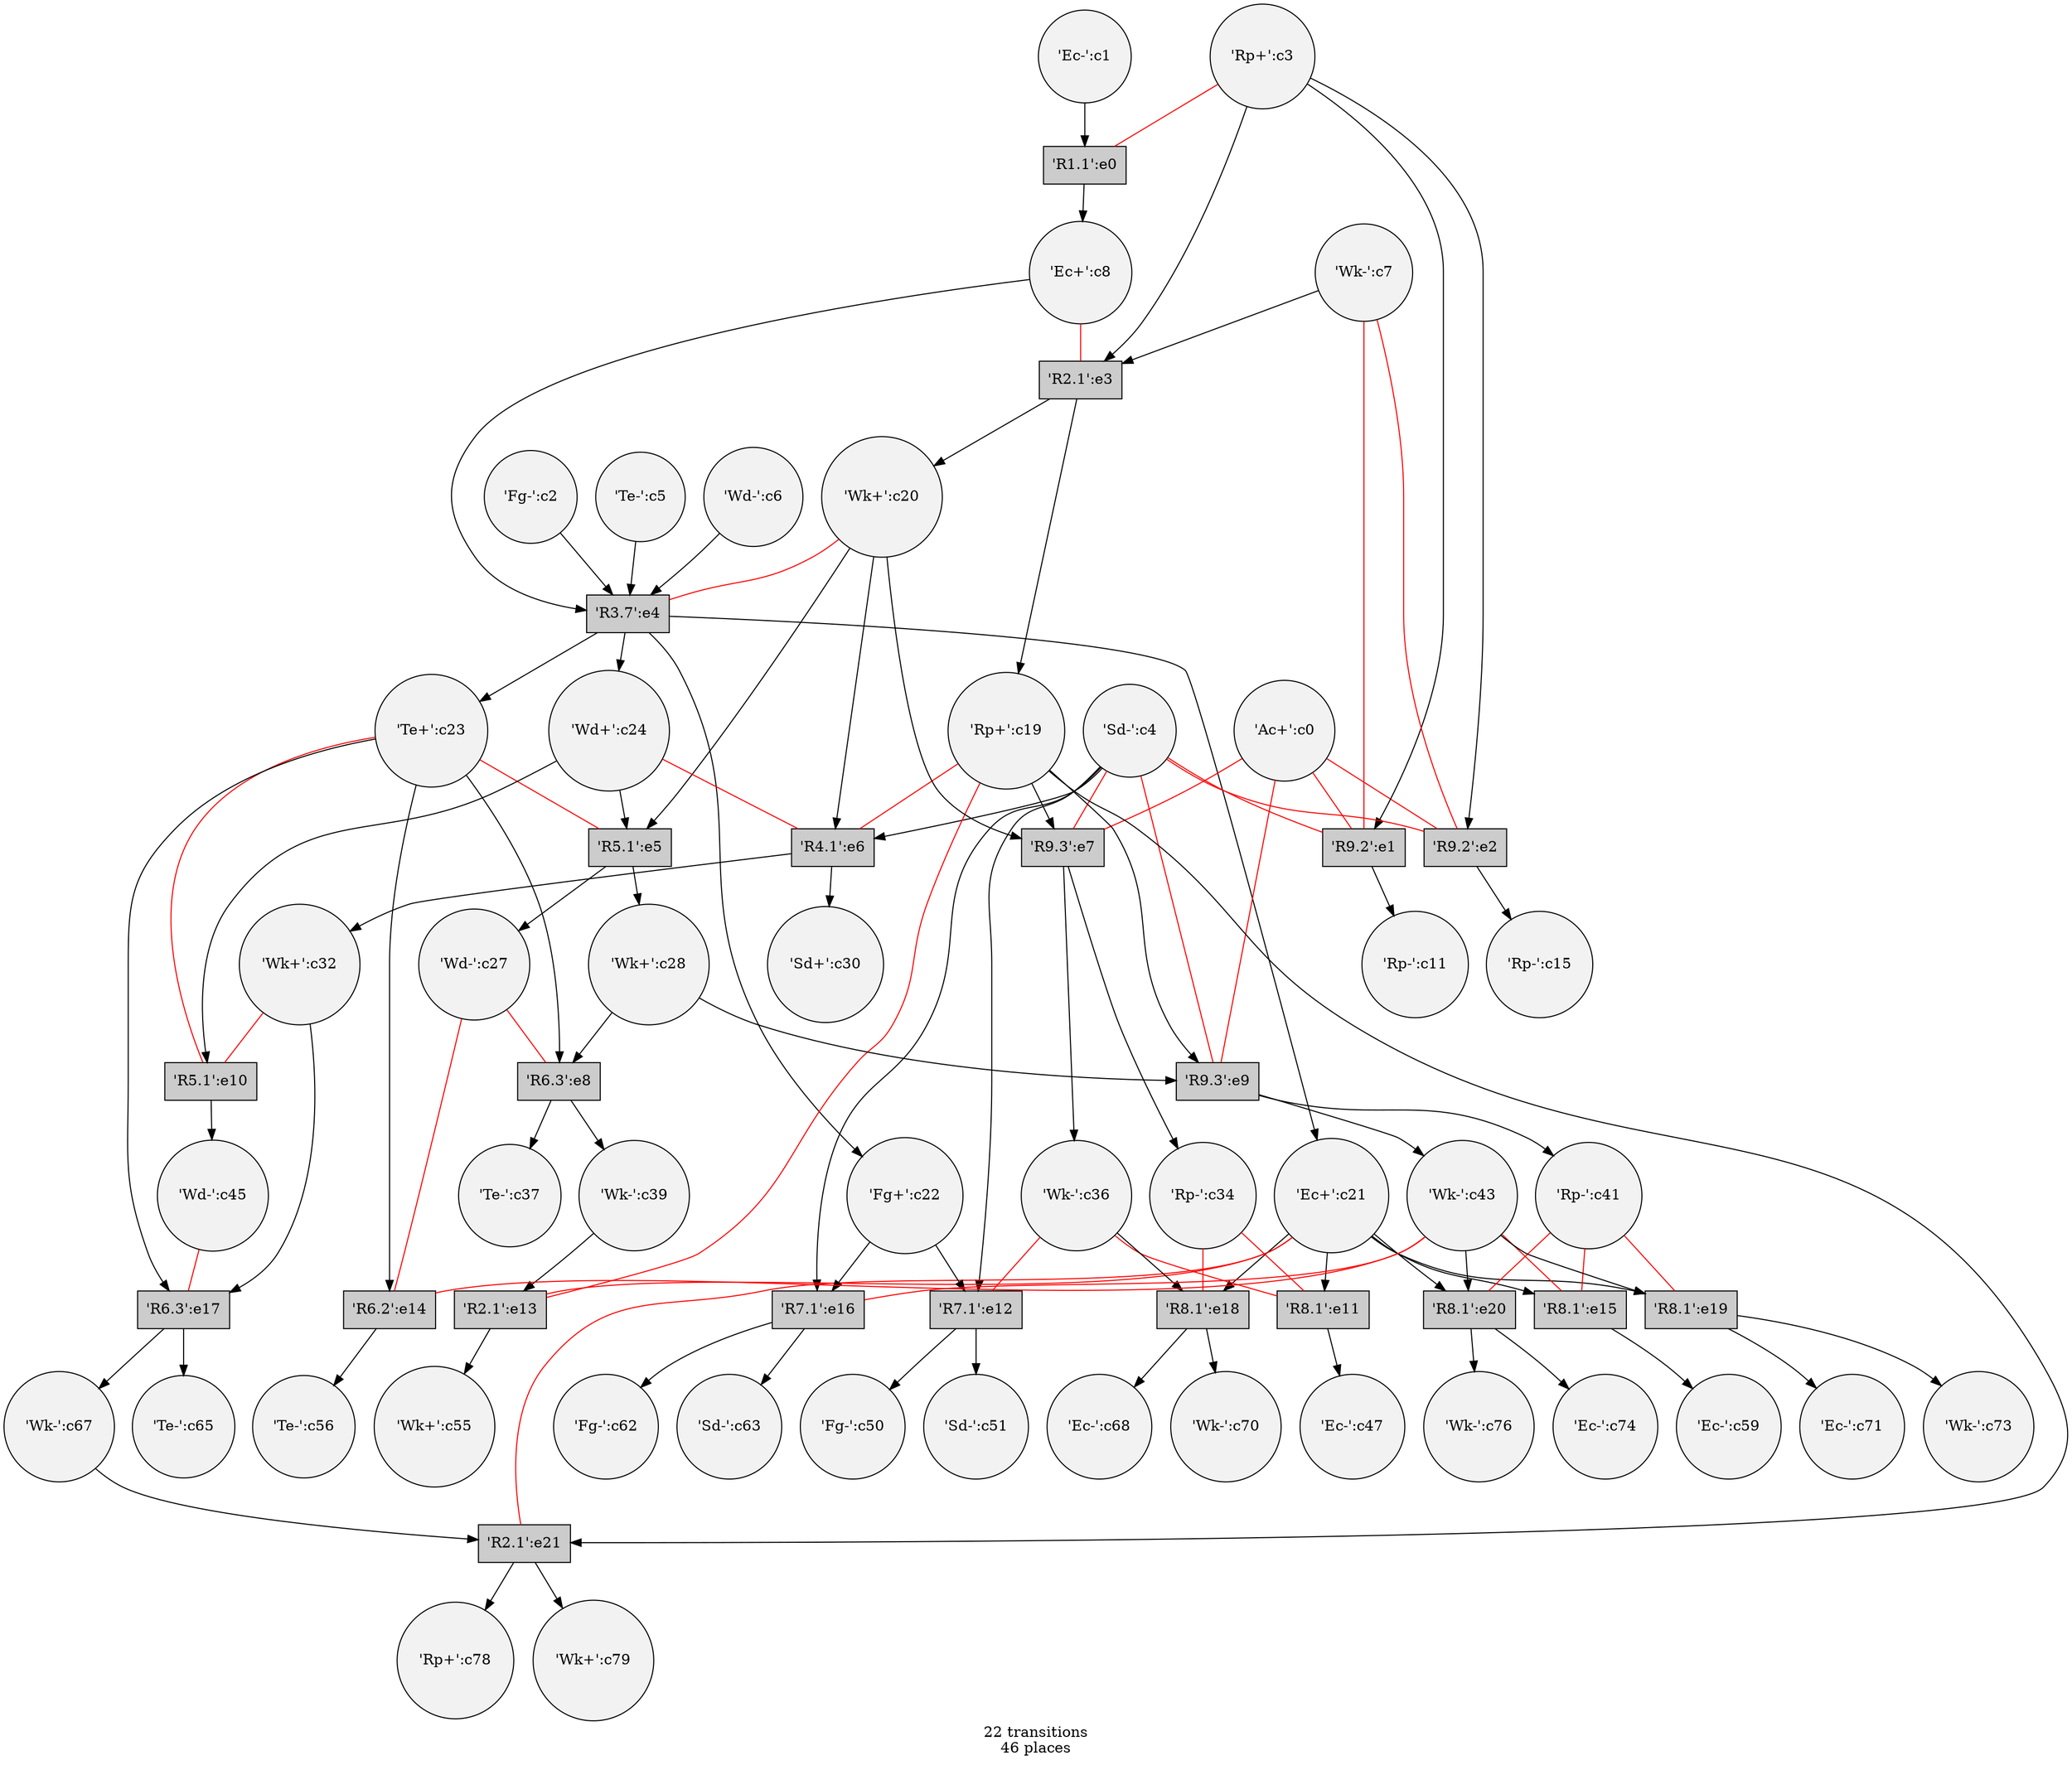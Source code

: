 digraph {
	/* transitions */
	node	[shape=box style=filled fillcolor=gray80];
	t139862663122064 [label="'R1.1':e0"];
	t139862663122128 [label="'R9.2':e1"];
	t139862663122192 [label="'R9.2':e2"];
	t139862663122256 [label="'R2.1':e3"];
	t139862663122320 [label="'R3.7':e4"];
	t139862663122448 [label="'R5.1':e5"];
	t139862663122512 [label="'R4.1':e6"];
	t139862663122576 [label="'R9.3':e7"];
	t139862663122640 [label="'R6.3':e8"];
	t139862663122384 [label="'R9.3':e9"];
	t139862663122704 [label="'R5.1':e10"];
	t139862663122768 [label="'R8.1':e11"];
	t139862663122832 [label="'R7.1':e12"];
	t139862663122896 [label="'R2.1':e13"];
	t139862663237712 [label="'R6.2':e14"];
	t139862663237776 [label="'R8.1':e15"];
	t139862663237840 [label="'R7.1':e16"];
	t139862663237904 [label="'R6.3':e17"];
	t139862663237968 [label="'R8.1':e18"];
	t139862663238032 [label="'R8.1':e19"];
	t139862663238096 [label="'R8.1':e20"];
	t139862663238160 [label="'R2.1':e21"];

	/* places, flow and context relations */
	node	[shape=circle fillcolor=gray95];
	p139862663063632 [label="'Ac+':c0"];
	p139862663063632 -> t139862663122384 [arrowhead=none color=red];
	p139862663063632 -> t139862663122192 [arrowhead=none color=red];
	p139862663063632 -> t139862663122576 [arrowhead=none color=red];
	p139862663063632 -> t139862663122128 [arrowhead=none color=red];

	p139862663063696 [label="'Ec-':c1"];
	p139862663063696 -> t139862663122064;

	p139862663063760 [label="'Fg-':c2"];
	p139862663063760 -> t139862663122320;

	p139862663063824 [label="'Rp+':c3"];
	p139862663063824 -> t139862663122256;
	p139862663063824 -> t139862663122192;
	p139862663063824 -> t139862663122128;
	p139862663063824 -> t139862663122064 [arrowhead=none color=red];

	p139862663063888 [label="'Sd-':c4"];
	p139862663063888 -> t139862663122512;
	p139862663063888 -> t139862663237840;
	p139862663063888 -> t139862663122832;
	p139862663063888 -> t139862663122384 [arrowhead=none color=red];
	p139862663063888 -> t139862663122192 [arrowhead=none color=red];
	p139862663063888 -> t139862663122576 [arrowhead=none color=red];
	p139862663063888 -> t139862663122128 [arrowhead=none color=red];

	p139862663064016 [label="'Te-':c5"];
	p139862663064016 -> t139862663122320;

	p139862663064080 [label="'Wd-':c6"];
	p139862663064080 -> t139862663122320;

	p139862663064144 [label="'Wk-':c7"];
	p139862663064144 -> t139862663122256;
	p139862663064144 -> t139862663122192 [arrowhead=none color=red];
	p139862663064144 -> t139862663122128 [arrowhead=none color=red];

	p139862663064208 [label="'Ec+':c8"];
	t139862663122064 -> p139862663064208;
	p139862663064208 -> t139862663122320;
	p139862663064208 -> t139862663122256 [arrowhead=none color=red];

	p139862663064336 [label="'Rp-':c11"];
	t139862663122128 -> p139862663064336;

	p139862663064592 [label="'Rp-':c15"];
	t139862663122192 -> p139862663064592;

	p139862663064848 [label="'Rp+':c19"];
	t139862663122256 -> p139862663064848;
	p139862663064848 -> t139862663238160;
	p139862663064848 -> t139862663122576;
	p139862663064848 -> t139862663122384;
	p139862663064848 -> t139862663122896 [arrowhead=none color=red];
	p139862663064848 -> t139862663122512 [arrowhead=none color=red];

	p139862663064912 [label="'Wk+':c20"];
	t139862663122256 -> p139862663064912;
	p139862663064912 -> t139862663122576;
	p139862663064912 -> t139862663122448;
	p139862663064912 -> t139862663122512;
	p139862663064912 -> t139862663122320 [arrowhead=none color=red];

	p139862663064976 [label="'Ec+':c21"];
	t139862663122320 -> p139862663064976;
	p139862663064976 -> t139862663237776;
	p139862663064976 -> t139862663237968;
	p139862663064976 -> t139862663122768;
	p139862663064976 -> t139862663238032;
	p139862663064976 -> t139862663238096;
	p139862663064976 -> t139862663238160 [arrowhead=none color=red];
	p139862663064976 -> t139862663122896 [arrowhead=none color=red];

	p139862663065040 [label="'Fg+':c22"];
	t139862663122320 -> p139862663065040;
	p139862663065040 -> t139862663122832;
	p139862663065040 -> t139862663237840;

	p139862663065104 [label="'Te+':c23"];
	t139862663122320 -> p139862663065104;
	p139862663065104 -> t139862663237904;
	p139862663065104 -> t139862663237712;
	p139862663065104 -> t139862663122640;
	p139862663065104 -> t139862663122448 [arrowhead=none color=red];
	p139862663065104 -> t139862663122704 [arrowhead=none color=red];

	p139862663065168 [label="'Wd+':c24"];
	t139862663122320 -> p139862663065168;
	p139862663065168 -> t139862663122448;
	p139862663065168 -> t139862663122704;
	p139862663065168 -> t139862663122512 [arrowhead=none color=red];

	p139862663065360 [label="'Wd-':c27"];
	t139862663122448 -> p139862663065360;
	p139862663065360 -> t139862663237712 [arrowhead=none color=red];
	p139862663065360 -> t139862663122640 [arrowhead=none color=red];

	p139862663065424 [label="'Wk+':c28"];
	t139862663122448 -> p139862663065424;
	p139862663065424 -> t139862663122384;
	p139862663065424 -> t139862663122640;

	p139862663065552 [label="'Sd+':c30"];
	t139862663122512 -> p139862663065552;

	p139862663118992 [label="'Wk+':c32"];
	t139862663122512 -> p139862663118992;
	p139862663118992 -> t139862663237904;
	p139862663118992 -> t139862663122704 [arrowhead=none color=red];

	p139862663119120 [label="'Rp-':c34"];
	t139862663122576 -> p139862663119120;
	p139862663119120 -> t139862663237968 [arrowhead=none color=red];
	p139862663119120 -> t139862663122768 [arrowhead=none color=red];

	p139862663119248 [label="'Wk-':c36"];
	t139862663122576 -> p139862663119248;
	p139862663119248 -> t139862663237968;
	p139862663119248 -> t139862663122832 [arrowhead=none color=red];
	p139862663119248 -> t139862663122768 [arrowhead=none color=red];

	p139862663119312 [label="'Te-':c37"];
	t139862663122640 -> p139862663119312;

	p139862663119440 [label="'Wk-':c39"];
	t139862663122640 -> p139862663119440;
	p139862663119440 -> t139862663122896;

	p139862663119568 [label="'Rp-':c41"];
	t139862663122384 -> p139862663119568;
	p139862663119568 -> t139862663237776 [arrowhead=none color=red];
	p139862663119568 -> t139862663238096 [arrowhead=none color=red];
	p139862663119568 -> t139862663238032 [arrowhead=none color=red];

	p139862663119696 [label="'Wk-':c43"];
	t139862663122384 -> p139862663119696;
	p139862663119696 -> t139862663238032;
	p139862663119696 -> t139862663238096;
	p139862663119696 -> t139862663237776 [arrowhead=none color=red];
	p139862663119696 -> t139862663237840 [arrowhead=none color=red];
	p139862663119696 -> t139862663237712 [arrowhead=none color=red];

	p139862663119824 [label="'Wd-':c45"];
	t139862663122704 -> p139862663119824;
	p139862663119824 -> t139862663237904 [arrowhead=none color=red];

	p139862663119952 [label="'Ec-':c47"];
	t139862663122768 -> p139862663119952;

	p139862663120144 [label="'Fg-':c50"];
	t139862663122832 -> p139862663120144;

	p139862663120208 [label="'Sd-':c51"];
	t139862663122832 -> p139862663120208;

	p139862663120464 [label="'Wk+':c55"];
	t139862663122896 -> p139862663120464;

	p139862663120528 [label="'Te-':c56"];
	t139862663237712 -> p139862663120528;

	p139862663120720 [label="'Ec-':c59"];
	t139862663237776 -> p139862663120720;

	p139862663120912 [label="'Fg-':c62"];
	t139862663237840 -> p139862663120912;

	p139862663120976 [label="'Sd-':c63"];
	t139862663237840 -> p139862663120976;

	p139862663121104 [label="'Te-':c65"];
	t139862663237904 -> p139862663121104;

	p139862663121232 [label="'Wk-':c67"];
	t139862663237904 -> p139862663121232;
	p139862663121232 -> t139862663238160;

	p139862663121296 [label="'Ec-':c68"];
	t139862663237968 -> p139862663121296;

	p139862663121424 [label="'Wk-':c70"];
	t139862663237968 -> p139862663121424;

	p139862663121488 [label="'Ec-':c71"];
	t139862663238032 -> p139862663121488;

	p139862663121616 [label="'Wk-':c73"];
	t139862663238032 -> p139862663121616;

	p139862663121680 [label="'Ec-':c74"];
	t139862663238096 -> p139862663121680;

	p139862663121808 [label="'Wk-':c76"];
	t139862663238096 -> p139862663121808;

	p139862663121936 [label="'Rp+':c78"];
	t139862663238160 -> p139862663121936;

	p139862663122000 [label="'Wk+':c79"];
	t139862663238160 -> p139862663122000;

	graph [label="22 transitions\n46 places"];
}
